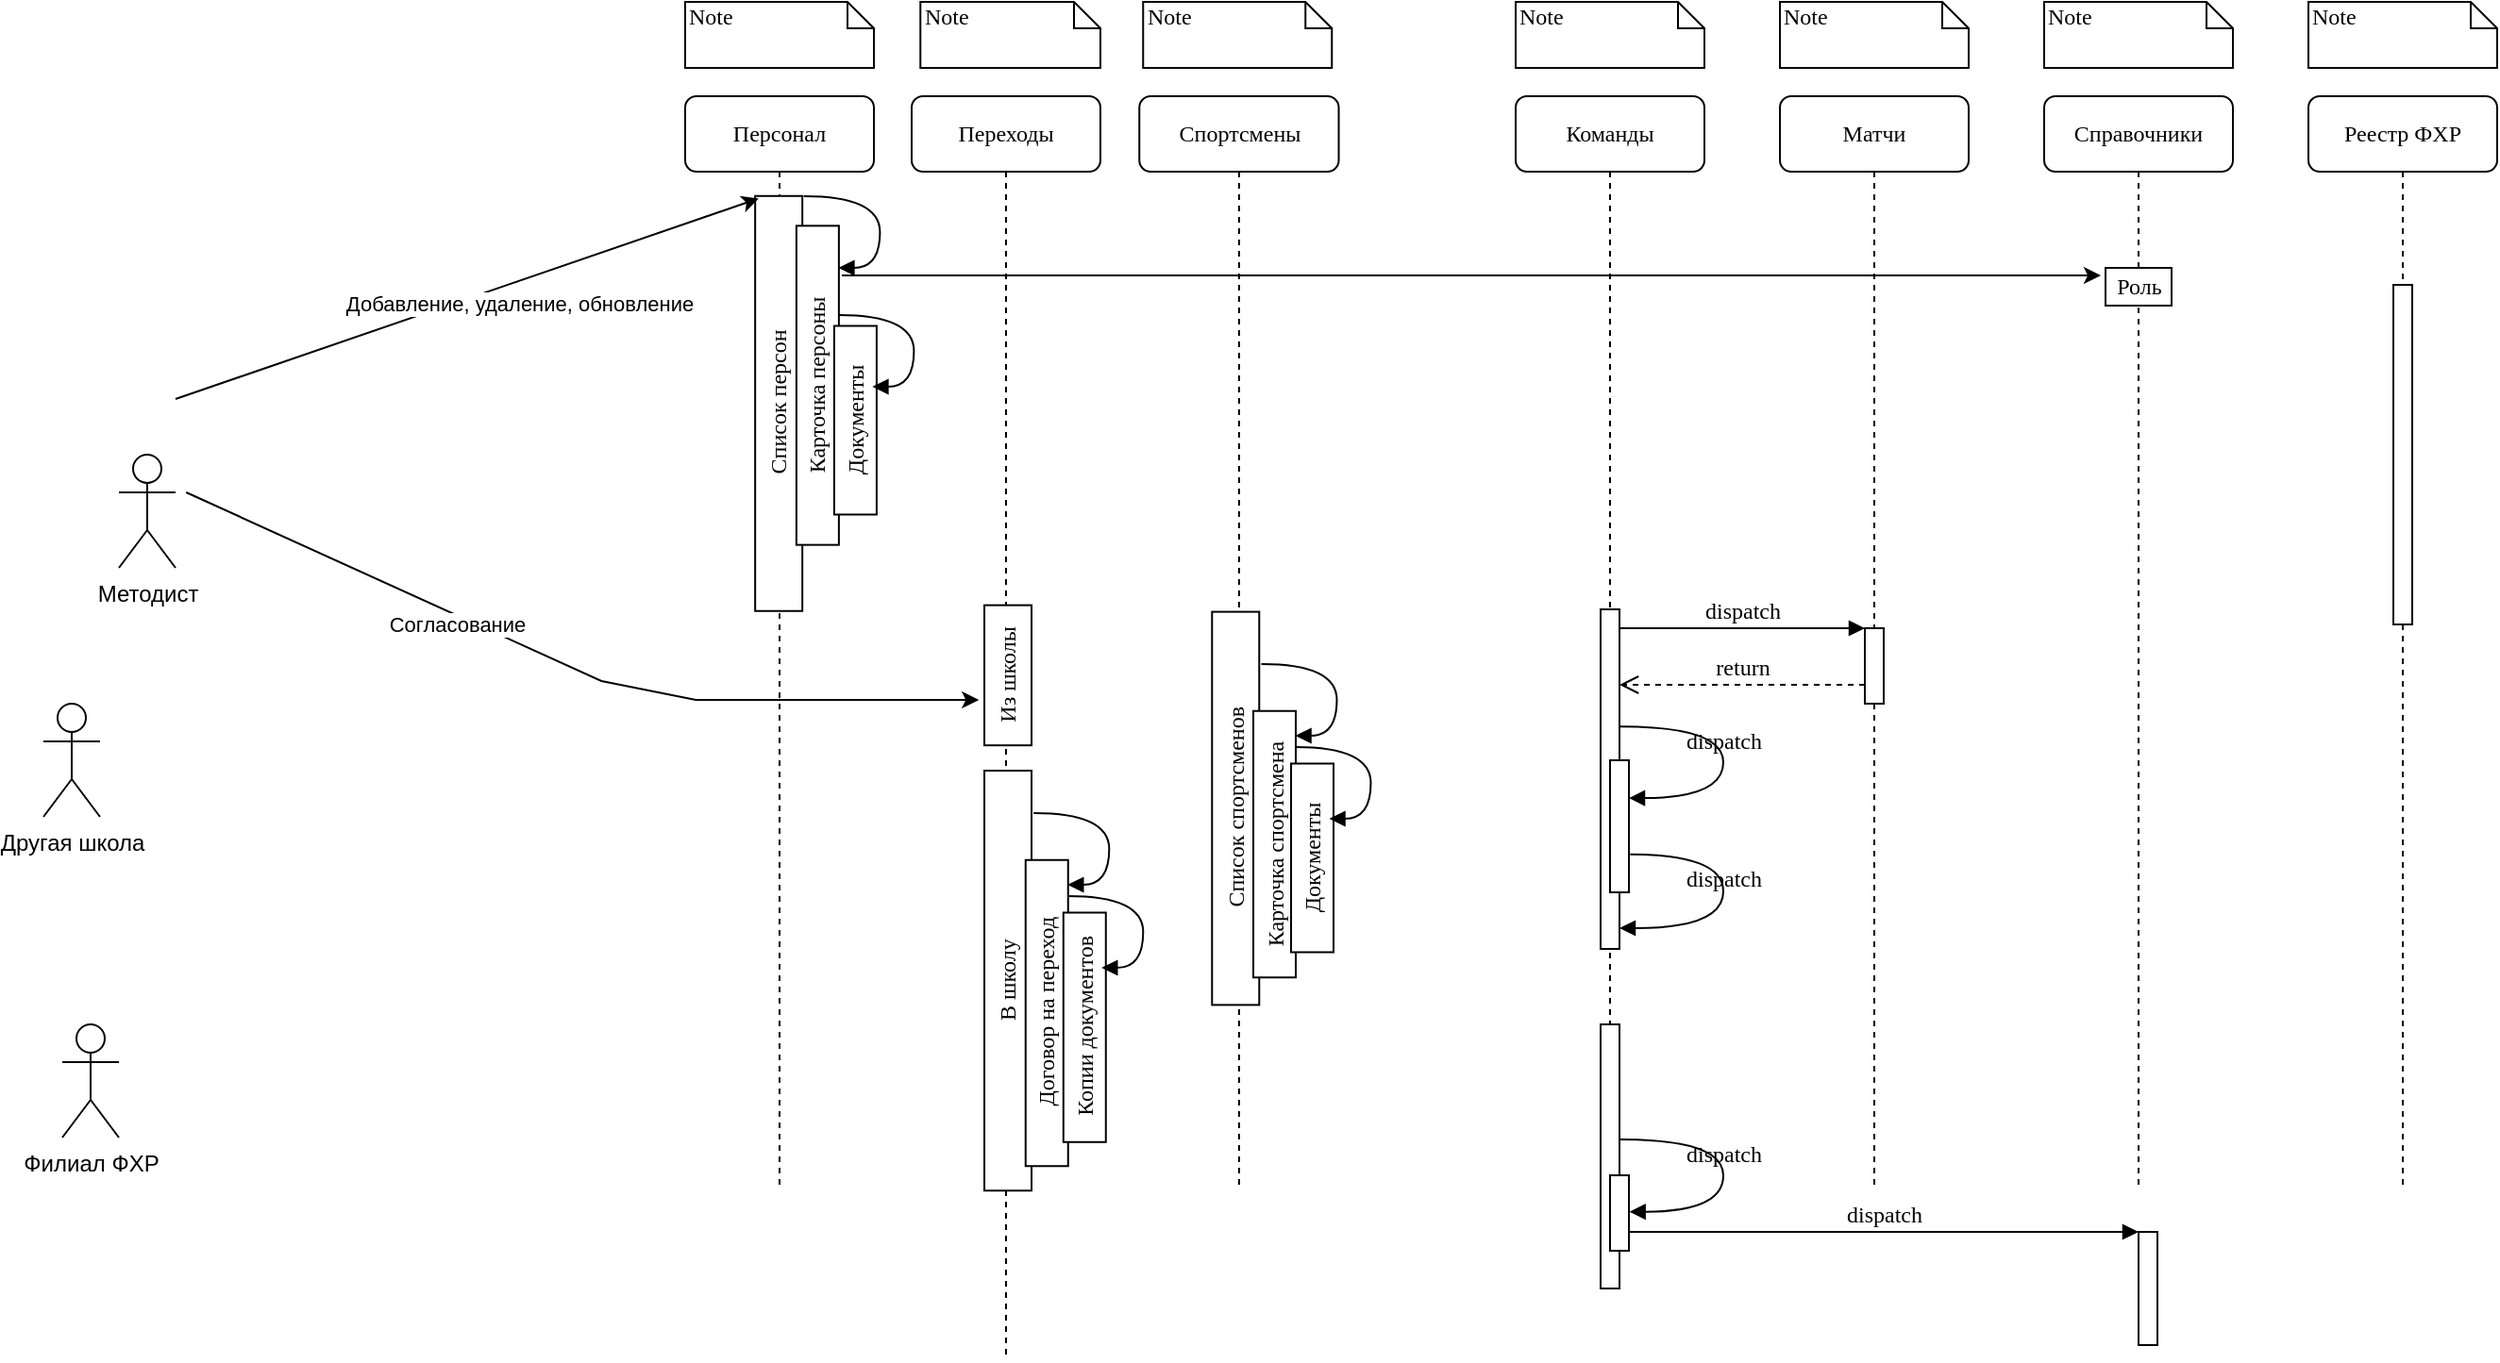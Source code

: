 <mxfile version="22.0.1" type="github">
  <diagram name="Page-1" id="13e1069c-82ec-6db2-03f1-153e76fe0fe0">
    <mxGraphModel dx="2134" dy="734" grid="1" gridSize="10" guides="1" tooltips="1" connect="1" arrows="1" fold="1" page="1" pageScale="1" pageWidth="1100" pageHeight="850" background="none" math="0" shadow="0">
      <root>
        <mxCell id="0" />
        <mxCell id="1" parent="0" />
        <mxCell id="7baba1c4bc27f4b0-4" value="Команды" style="shape=umlLifeline;perimeter=lifelinePerimeter;whiteSpace=wrap;html=1;container=1;collapsible=0;recursiveResize=0;outlineConnect=0;rounded=1;shadow=0;comic=0;labelBackgroundColor=none;strokeWidth=1;fontFamily=Verdana;fontSize=12;align=center;" parent="1" vertex="1">
          <mxGeometry x="540" y="80" width="100" height="580" as="geometry" />
        </mxCell>
        <mxCell id="7baba1c4bc27f4b0-5" value="Матчи" style="shape=umlLifeline;perimeter=lifelinePerimeter;whiteSpace=wrap;html=1;container=1;collapsible=0;recursiveResize=0;outlineConnect=0;rounded=1;shadow=0;comic=0;labelBackgroundColor=none;strokeWidth=1;fontFamily=Verdana;fontSize=12;align=center;" parent="1" vertex="1">
          <mxGeometry x="680" y="80" width="100" height="580" as="geometry" />
        </mxCell>
        <mxCell id="7baba1c4bc27f4b0-6" value="Справочники" style="shape=umlLifeline;perimeter=lifelinePerimeter;whiteSpace=wrap;html=1;container=1;collapsible=0;recursiveResize=0;outlineConnect=0;rounded=1;shadow=0;comic=0;labelBackgroundColor=none;strokeWidth=1;fontFamily=Verdana;fontSize=12;align=center;" parent="1" vertex="1">
          <mxGeometry x="820" y="80" width="100" height="580" as="geometry" />
        </mxCell>
        <mxCell id="9SHDzmh_qrSMF86yC2MF-11" value="Роль" style="html=1;points=[];perimeter=orthogonalPerimeter;rounded=0;shadow=0;comic=0;labelBackgroundColor=none;strokeWidth=1;fontFamily=Verdana;fontSize=12;align=center;" vertex="1" parent="7baba1c4bc27f4b0-6">
          <mxGeometry x="32.5" y="91" width="35" height="20" as="geometry" />
        </mxCell>
        <mxCell id="7baba1c4bc27f4b0-7" value="Реестр ФХР" style="shape=umlLifeline;perimeter=lifelinePerimeter;whiteSpace=wrap;html=1;container=1;collapsible=0;recursiveResize=0;outlineConnect=0;rounded=1;shadow=0;comic=0;labelBackgroundColor=none;strokeWidth=1;fontFamily=Verdana;fontSize=12;align=center;" parent="1" vertex="1">
          <mxGeometry x="960" y="80" width="100" height="580" as="geometry" />
        </mxCell>
        <mxCell id="7baba1c4bc27f4b0-25" value="" style="html=1;points=[];perimeter=orthogonalPerimeter;rounded=0;shadow=0;comic=0;labelBackgroundColor=none;strokeColor=#000000;strokeWidth=1;fillColor=#FFFFFF;fontFamily=Verdana;fontSize=12;fontColor=#000000;align=center;" parent="7baba1c4bc27f4b0-7" vertex="1">
          <mxGeometry x="45" y="100" width="10" height="180" as="geometry" />
        </mxCell>
        <mxCell id="7baba1c4bc27f4b0-8" value="Персонал" style="shape=umlLifeline;perimeter=lifelinePerimeter;whiteSpace=wrap;html=1;container=1;collapsible=0;recursiveResize=0;outlineConnect=0;rounded=1;shadow=0;comic=0;labelBackgroundColor=none;strokeWidth=1;fontFamily=Verdana;fontSize=12;align=center;" parent="1" vertex="1">
          <mxGeometry x="100" y="80" width="100" height="580" as="geometry" />
        </mxCell>
        <mxCell id="9SHDzmh_qrSMF86yC2MF-28" value="&lt;div style=&quot;direction: ltr;&quot;&gt;&lt;span style=&quot;background-color: initial;&quot;&gt;Список персон&lt;/span&gt;&lt;/div&gt;" style="html=1;points=[];perimeter=orthogonalPerimeter;rounded=0;shadow=0;comic=0;labelBackgroundColor=none;strokeWidth=1;fontFamily=Verdana;fontSize=12;align=center;direction=west;rotation=-90;" vertex="1" parent="7baba1c4bc27f4b0-8">
          <mxGeometry x="-60.41" y="150.38" width="219.99" height="25" as="geometry" />
        </mxCell>
        <mxCell id="9SHDzmh_qrSMF86yC2MF-29" value="&lt;div style=&quot;direction: ltr;&quot;&gt;&lt;span style=&quot;background-color: initial;&quot;&gt;Карточка персоны&lt;/span&gt;&lt;/div&gt;" style="html=1;points=[];perimeter=orthogonalPerimeter;rounded=0;shadow=0;comic=0;labelBackgroundColor=none;strokeWidth=1;fontFamily=Verdana;fontSize=12;align=center;direction=west;rotation=-90;" vertex="1" parent="7baba1c4bc27f4b0-8">
          <mxGeometry x="-14.38" y="142.01" width="169.14" height="22.5" as="geometry" />
        </mxCell>
        <mxCell id="9SHDzmh_qrSMF86yC2MF-30" value="&lt;div style=&quot;direction: ltr;&quot;&gt;&lt;span style=&quot;background-color: initial;&quot;&gt;Документы&lt;/span&gt;&lt;/div&gt;" style="html=1;points=[];perimeter=orthogonalPerimeter;rounded=0;shadow=0;comic=0;labelBackgroundColor=none;strokeWidth=1;fontFamily=Verdana;fontSize=12;align=center;direction=west;rotation=-90;" vertex="1" parent="7baba1c4bc27f4b0-8">
          <mxGeometry x="40.2" y="160.5" width="100" height="22.5" as="geometry" />
        </mxCell>
        <mxCell id="9SHDzmh_qrSMF86yC2MF-31" value="" style="html=1;verticalAlign=bottom;endArrow=block;labelBackgroundColor=none;fontFamily=Verdana;fontSize=12;elbow=vertical;edgeStyle=orthogonalEdgeStyle;curved=1;" edge="1" parent="7baba1c4bc27f4b0-8">
          <mxGeometry relative="1" as="geometry">
            <mxPoint x="62.82" y="53" as="sourcePoint" />
            <mxPoint x="81.2" y="91" as="targetPoint" />
            <Array as="points">
              <mxPoint x="103.2" y="53" />
              <mxPoint x="103.2" y="91" />
            </Array>
          </mxGeometry>
        </mxCell>
        <mxCell id="9SHDzmh_qrSMF86yC2MF-32" value="" style="html=1;verticalAlign=bottom;endArrow=block;labelBackgroundColor=none;fontFamily=Verdana;fontSize=12;elbow=vertical;edgeStyle=orthogonalEdgeStyle;curved=1;" edge="1" parent="7baba1c4bc27f4b0-8">
          <mxGeometry relative="1" as="geometry">
            <mxPoint x="81.2" y="116" as="sourcePoint" />
            <mxPoint x="99.2" y="154" as="targetPoint" />
            <Array as="points">
              <mxPoint x="121.2" y="116" />
              <mxPoint x="121.2" y="154" />
            </Array>
          </mxGeometry>
        </mxCell>
        <mxCell id="7baba1c4bc27f4b0-16" value="" style="html=1;points=[];perimeter=orthogonalPerimeter;rounded=0;shadow=0;comic=0;labelBackgroundColor=none;strokeWidth=1;fontFamily=Verdana;fontSize=12;align=center;" parent="1" vertex="1">
          <mxGeometry x="585" y="352" width="10" height="180" as="geometry" />
        </mxCell>
        <mxCell id="7baba1c4bc27f4b0-19" value="" style="html=1;points=[];perimeter=orthogonalPerimeter;rounded=0;shadow=0;comic=0;labelBackgroundColor=none;strokeWidth=1;fontFamily=Verdana;fontSize=12;align=center;" parent="1" vertex="1">
          <mxGeometry x="725" y="362" width="10" height="40" as="geometry" />
        </mxCell>
        <mxCell id="7baba1c4bc27f4b0-20" value="dispatch" style="html=1;verticalAlign=bottom;endArrow=block;entryX=0;entryY=0;labelBackgroundColor=none;fontFamily=Verdana;fontSize=12;edgeStyle=elbowEdgeStyle;elbow=vertical;" parent="1" source="7baba1c4bc27f4b0-16" target="7baba1c4bc27f4b0-19" edge="1">
          <mxGeometry relative="1" as="geometry">
            <mxPoint x="650" y="362" as="sourcePoint" />
          </mxGeometry>
        </mxCell>
        <mxCell id="7baba1c4bc27f4b0-21" value="return" style="html=1;verticalAlign=bottom;endArrow=open;dashed=1;endSize=8;labelBackgroundColor=none;fontFamily=Verdana;fontSize=12;edgeStyle=elbowEdgeStyle;elbow=vertical;" parent="1" source="7baba1c4bc27f4b0-19" target="7baba1c4bc27f4b0-16" edge="1">
          <mxGeometry relative="1" as="geometry">
            <mxPoint x="650" y="438" as="targetPoint" />
            <Array as="points">
              <mxPoint x="670" y="392" />
              <mxPoint x="700" y="392" />
            </Array>
          </mxGeometry>
        </mxCell>
        <mxCell id="7baba1c4bc27f4b0-22" value="" style="html=1;points=[];perimeter=orthogonalPerimeter;rounded=0;shadow=0;comic=0;labelBackgroundColor=none;strokeWidth=1;fontFamily=Verdana;fontSize=12;align=center;" parent="1" vertex="1">
          <mxGeometry x="585" y="572" width="10" height="140" as="geometry" />
        </mxCell>
        <mxCell id="7baba1c4bc27f4b0-28" value="" style="html=1;points=[];perimeter=orthogonalPerimeter;rounded=0;shadow=0;comic=0;labelBackgroundColor=none;strokeWidth=1;fontFamily=Verdana;fontSize=12;align=center;" parent="1" vertex="1">
          <mxGeometry x="870" y="682" width="10" height="60" as="geometry" />
        </mxCell>
        <mxCell id="7baba1c4bc27f4b0-29" value="dispatch" style="html=1;verticalAlign=bottom;endArrow=block;entryX=0;entryY=0;labelBackgroundColor=none;fontFamily=Verdana;fontSize=12;edgeStyle=elbowEdgeStyle;elbow=vertical;" parent="1" source="7baba1c4bc27f4b0-37" target="7baba1c4bc27f4b0-28" edge="1">
          <mxGeometry relative="1" as="geometry">
            <mxPoint x="800" y="682" as="sourcePoint" />
          </mxGeometry>
        </mxCell>
        <mxCell id="7baba1c4bc27f4b0-34" value="" style="html=1;points=[];perimeter=orthogonalPerimeter;rounded=0;shadow=0;comic=0;labelBackgroundColor=none;strokeWidth=1;fontFamily=Verdana;fontSize=12;align=center;" parent="1" vertex="1">
          <mxGeometry x="590" y="432" width="10" height="70" as="geometry" />
        </mxCell>
        <mxCell id="7baba1c4bc27f4b0-35" value="dispatch" style="html=1;verticalAlign=bottom;endArrow=block;labelBackgroundColor=none;fontFamily=Verdana;fontSize=12;elbow=vertical;edgeStyle=orthogonalEdgeStyle;curved=1;entryX=1;entryY=0.286;entryPerimeter=0;exitX=1.038;exitY=0.345;exitPerimeter=0;" parent="1" source="7baba1c4bc27f4b0-16" target="7baba1c4bc27f4b0-34" edge="1">
          <mxGeometry relative="1" as="geometry">
            <mxPoint x="465" y="362" as="sourcePoint" />
            <mxPoint x="595" y="362" as="targetPoint" />
            <Array as="points">
              <mxPoint x="650" y="414" />
              <mxPoint x="650" y="452" />
            </Array>
          </mxGeometry>
        </mxCell>
        <mxCell id="7baba1c4bc27f4b0-36" value="dispatch" style="html=1;verticalAlign=bottom;endArrow=block;labelBackgroundColor=none;fontFamily=Verdana;fontSize=12;elbow=vertical;edgeStyle=orthogonalEdgeStyle;curved=1;exitX=1.066;exitY=0.713;exitPerimeter=0;" parent="1" source="7baba1c4bc27f4b0-34" edge="1">
          <mxGeometry relative="1" as="geometry">
            <mxPoint x="610.333" y="482" as="sourcePoint" />
            <mxPoint x="595" y="521" as="targetPoint" />
            <Array as="points">
              <mxPoint x="650" y="482" />
              <mxPoint x="650" y="521" />
            </Array>
          </mxGeometry>
        </mxCell>
        <mxCell id="7baba1c4bc27f4b0-37" value="" style="html=1;points=[];perimeter=orthogonalPerimeter;rounded=0;shadow=0;comic=0;labelBackgroundColor=none;strokeWidth=1;fontFamily=Verdana;fontSize=12;align=center;" parent="1" vertex="1">
          <mxGeometry x="590" y="652" width="10" height="40" as="geometry" />
        </mxCell>
        <mxCell id="7baba1c4bc27f4b0-39" value="dispatch" style="html=1;verticalAlign=bottom;endArrow=block;labelBackgroundColor=none;fontFamily=Verdana;fontSize=12;elbow=vertical;edgeStyle=orthogonalEdgeStyle;curved=1;entryX=1;entryY=0.286;entryPerimeter=0;exitX=1.038;exitY=0.345;exitPerimeter=0;" parent="1" edge="1">
          <mxGeometry relative="1" as="geometry">
            <mxPoint x="595.333" y="633" as="sourcePoint" />
            <mxPoint x="600.333" y="671.333" as="targetPoint" />
            <Array as="points">
              <mxPoint x="650" y="633" />
              <mxPoint x="650" y="671" />
            </Array>
          </mxGeometry>
        </mxCell>
        <mxCell id="7baba1c4bc27f4b0-40" value="Note" style="shape=note;whiteSpace=wrap;html=1;size=14;verticalAlign=top;align=left;spacingTop=-6;rounded=0;shadow=0;comic=0;labelBackgroundColor=none;strokeWidth=1;fontFamily=Verdana;fontSize=12" parent="1" vertex="1">
          <mxGeometry x="100" y="30" width="100" height="35" as="geometry" />
        </mxCell>
        <mxCell id="7baba1c4bc27f4b0-43" value="Note" style="shape=note;whiteSpace=wrap;html=1;size=14;verticalAlign=top;align=left;spacingTop=-6;rounded=0;shadow=0;comic=0;labelBackgroundColor=none;strokeWidth=1;fontFamily=Verdana;fontSize=12" parent="1" vertex="1">
          <mxGeometry x="540" y="30" width="100" height="35" as="geometry" />
        </mxCell>
        <mxCell id="7baba1c4bc27f4b0-44" value="Note" style="shape=note;whiteSpace=wrap;html=1;size=14;verticalAlign=top;align=left;spacingTop=-6;rounded=0;shadow=0;comic=0;labelBackgroundColor=none;strokeWidth=1;fontFamily=Verdana;fontSize=12" parent="1" vertex="1">
          <mxGeometry x="680" y="30" width="100" height="35" as="geometry" />
        </mxCell>
        <mxCell id="7baba1c4bc27f4b0-45" value="Note" style="shape=note;whiteSpace=wrap;html=1;size=14;verticalAlign=top;align=left;spacingTop=-6;rounded=0;shadow=0;comic=0;labelBackgroundColor=none;strokeWidth=1;fontFamily=Verdana;fontSize=12" parent="1" vertex="1">
          <mxGeometry x="820" y="30" width="100" height="35" as="geometry" />
        </mxCell>
        <mxCell id="7baba1c4bc27f4b0-46" value="Note" style="shape=note;whiteSpace=wrap;html=1;size=14;verticalAlign=top;align=left;spacingTop=-6;rounded=0;shadow=0;comic=0;labelBackgroundColor=none;strokeWidth=1;fontFamily=Verdana;fontSize=12" parent="1" vertex="1">
          <mxGeometry x="960" y="30" width="100" height="35" as="geometry" />
        </mxCell>
        <mxCell id="9SHDzmh_qrSMF86yC2MF-1" value="Методист&lt;br&gt;" style="shape=umlActor;verticalLabelPosition=bottom;verticalAlign=top;html=1;outlineConnect=0;" vertex="1" parent="1">
          <mxGeometry x="-200" y="270" width="30" height="60" as="geometry" />
        </mxCell>
        <mxCell id="9SHDzmh_qrSMF86yC2MF-2" value="Другая школа&lt;br&gt;" style="shape=umlActor;verticalLabelPosition=bottom;verticalAlign=top;html=1;outlineConnect=0;" vertex="1" parent="1">
          <mxGeometry x="-240" y="402" width="30" height="60" as="geometry" />
        </mxCell>
        <mxCell id="9SHDzmh_qrSMF86yC2MF-3" value="Филиал ФХР" style="shape=umlActor;verticalLabelPosition=bottom;verticalAlign=top;html=1;outlineConnect=0;" vertex="1" parent="1">
          <mxGeometry x="-230" y="572" width="30" height="60" as="geometry" />
        </mxCell>
        <mxCell id="9SHDzmh_qrSMF86yC2MF-10" value="" style="endArrow=classic;html=1;rounded=0;entryX=-0.071;entryY=0.2;entryDx=0;entryDy=0;entryPerimeter=0;" edge="1" parent="1" target="9SHDzmh_qrSMF86yC2MF-11">
          <mxGeometry width="50" height="50" relative="1" as="geometry">
            <mxPoint x="183" y="175" as="sourcePoint" />
            <mxPoint x="843" y="175" as="targetPoint" />
            <Array as="points">
              <mxPoint x="377" y="175" />
            </Array>
          </mxGeometry>
        </mxCell>
        <mxCell id="9SHDzmh_qrSMF86yC2MF-5" value="" style="endArrow=classic;html=1;rounded=0;entryX=0.006;entryY=0.923;entryDx=0;entryDy=0;entryPerimeter=0;" edge="1" parent="1" target="9SHDzmh_qrSMF86yC2MF-28">
          <mxGeometry width="50" height="50" relative="1" as="geometry">
            <mxPoint x="-170" y="240.5" as="sourcePoint" />
            <mxPoint x="130" y="134.71" as="targetPoint" />
          </mxGeometry>
        </mxCell>
        <mxCell id="9SHDzmh_qrSMF86yC2MF-6" value="Добавление, удаление, обновление" style="edgeLabel;html=1;align=center;verticalAlign=middle;resizable=0;points=[];" vertex="1" connectable="0" parent="9SHDzmh_qrSMF86yC2MF-5">
          <mxGeometry x="-0.572" y="1" relative="1" as="geometry">
            <mxPoint x="116" y="-27" as="offset" />
          </mxGeometry>
        </mxCell>
        <mxCell id="9SHDzmh_qrSMF86yC2MF-38" value="" style="group" vertex="1" connectable="0" parent="1">
          <mxGeometry x="340.63" y="30" width="122.63" height="630" as="geometry" />
        </mxCell>
        <mxCell id="9SHDzmh_qrSMF86yC2MF-39" value="Спортсмены" style="shape=umlLifeline;perimeter=lifelinePerimeter;whiteSpace=wrap;html=1;container=1;collapsible=0;recursiveResize=0;outlineConnect=0;rounded=1;shadow=0;comic=0;labelBackgroundColor=none;strokeWidth=1;fontFamily=Verdana;fontSize=12;align=center;" vertex="1" parent="9SHDzmh_qrSMF86yC2MF-38">
          <mxGeometry y="50" width="105.63" height="580" as="geometry" />
        </mxCell>
        <mxCell id="9SHDzmh_qrSMF86yC2MF-40" value="&lt;div style=&quot;direction: ltr;&quot;&gt;&lt;span style=&quot;background-color: initial;&quot;&gt;Список спортсменов&lt;/span&gt;&lt;/div&gt;" style="html=1;points=[];perimeter=orthogonalPerimeter;rounded=0;shadow=0;comic=0;labelBackgroundColor=none;strokeWidth=1;fontFamily=Verdana;fontSize=12;align=center;direction=west;rotation=-90;" vertex="1" parent="9SHDzmh_qrSMF86yC2MF-39">
          <mxGeometry x="-53.19" y="365" width="208.4" height="25" as="geometry" />
        </mxCell>
        <mxCell id="9SHDzmh_qrSMF86yC2MF-43" value="&lt;div style=&quot;direction: ltr;&quot;&gt;&lt;span style=&quot;background-color: initial;&quot;&gt;Карточка спортсмена&lt;/span&gt;&lt;/div&gt;" style="html=1;points=[];perimeter=orthogonalPerimeter;rounded=0;shadow=0;comic=0;labelBackgroundColor=none;strokeWidth=1;fontFamily=Verdana;fontSize=12;align=center;direction=west;rotation=-90;" vertex="1" parent="9SHDzmh_qrSMF86yC2MF-39">
          <mxGeometry x="1" y="385.25" width="141.25" height="22.5" as="geometry" />
        </mxCell>
        <mxCell id="9SHDzmh_qrSMF86yC2MF-45" value="&lt;div style=&quot;direction: ltr;&quot;&gt;&lt;span style=&quot;background-color: initial;&quot;&gt;Документы&lt;/span&gt;&lt;/div&gt;" style="html=1;points=[];perimeter=orthogonalPerimeter;rounded=0;shadow=0;comic=0;labelBackgroundColor=none;strokeWidth=1;fontFamily=Verdana;fontSize=12;align=center;direction=west;rotation=-90;" vertex="1" parent="9SHDzmh_qrSMF86yC2MF-38">
          <mxGeometry x="41.63" y="442.5" width="100" height="22.5" as="geometry" />
        </mxCell>
        <mxCell id="9SHDzmh_qrSMF86yC2MF-46" value="" style="html=1;verticalAlign=bottom;endArrow=block;labelBackgroundColor=none;fontFamily=Verdana;fontSize=12;elbow=vertical;edgeStyle=orthogonalEdgeStyle;curved=1;" edge="1" parent="9SHDzmh_qrSMF86yC2MF-38">
          <mxGeometry relative="1" as="geometry">
            <mxPoint x="64.63" y="351" as="sourcePoint" />
            <mxPoint x="82.63" y="389" as="targetPoint" />
            <Array as="points">
              <mxPoint x="104.63" y="351" />
              <mxPoint x="104.63" y="389" />
            </Array>
          </mxGeometry>
        </mxCell>
        <mxCell id="9SHDzmh_qrSMF86yC2MF-47" value="" style="html=1;verticalAlign=bottom;endArrow=block;labelBackgroundColor=none;fontFamily=Verdana;fontSize=12;elbow=vertical;edgeStyle=orthogonalEdgeStyle;curved=1;" edge="1" parent="9SHDzmh_qrSMF86yC2MF-38">
          <mxGeometry relative="1" as="geometry">
            <mxPoint x="82.63" y="395" as="sourcePoint" />
            <mxPoint x="100.63" y="433" as="targetPoint" />
            <Array as="points">
              <mxPoint x="122.63" y="395" />
              <mxPoint x="122.63" y="433" />
            </Array>
          </mxGeometry>
        </mxCell>
        <mxCell id="9SHDzmh_qrSMF86yC2MF-44" value="Note" style="shape=note;whiteSpace=wrap;html=1;size=14;verticalAlign=top;align=left;spacingTop=-6;rounded=0;shadow=0;comic=0;labelBackgroundColor=none;strokeWidth=1;fontFamily=Verdana;fontSize=12" vertex="1" parent="1">
          <mxGeometry x="342.63" y="30" width="100" height="35" as="geometry" />
        </mxCell>
        <mxCell id="7baba1c4bc27f4b0-2" value="Переходы" style="shape=umlLifeline;perimeter=lifelinePerimeter;whiteSpace=wrap;html=1;container=1;collapsible=0;recursiveResize=0;outlineConnect=0;rounded=1;shadow=0;comic=0;labelBackgroundColor=none;strokeWidth=1;fontFamily=Verdana;fontSize=12;align=center;" parent="1" vertex="1">
          <mxGeometry x="220" y="80" width="100" height="670" as="geometry" />
        </mxCell>
        <mxCell id="7baba1c4bc27f4b0-10" value="&lt;div style=&quot;direction: ltr;&quot;&gt;&lt;span style=&quot;background-color: initial;&quot;&gt;В школу&lt;/span&gt;&lt;/div&gt;" style="html=1;points=[];perimeter=orthogonalPerimeter;rounded=0;shadow=0;comic=0;labelBackgroundColor=none;strokeWidth=1;fontFamily=Verdana;fontSize=12;align=center;direction=west;rotation=-90;" parent="7baba1c4bc27f4b0-2" vertex="1">
          <mxGeometry x="-60.29" y="456.32" width="222.61" height="25" as="geometry" />
        </mxCell>
        <mxCell id="9SHDzmh_qrSMF86yC2MF-8" value="" style="endArrow=classic;html=1;rounded=0;" edge="1" parent="7baba1c4bc27f4b0-2">
          <mxGeometry width="50" height="50" relative="1" as="geometry">
            <mxPoint x="-384.37" y="210" as="sourcePoint" />
            <mxPoint x="35.63" y="320" as="targetPoint" />
            <Array as="points">
              <mxPoint x="-164.37" y="310" />
              <mxPoint x="-114.37" y="320" />
            </Array>
          </mxGeometry>
        </mxCell>
        <mxCell id="9SHDzmh_qrSMF86yC2MF-9" value="Согласование" style="edgeLabel;html=1;align=center;verticalAlign=middle;resizable=0;points=[];" vertex="1" connectable="0" parent="9SHDzmh_qrSMF86yC2MF-8">
          <mxGeometry x="-0.572" y="1" relative="1" as="geometry">
            <mxPoint x="57" y="32" as="offset" />
          </mxGeometry>
        </mxCell>
        <mxCell id="9SHDzmh_qrSMF86yC2MF-18" value="&lt;div style=&quot;direction: ltr;&quot;&gt;&lt;span style=&quot;background-color: initial;&quot;&gt;Договор на переход&lt;/span&gt;&lt;/div&gt;" style="html=1;points=[];perimeter=orthogonalPerimeter;rounded=0;shadow=0;comic=0;labelBackgroundColor=none;strokeWidth=1;fontFamily=Verdana;fontSize=12;align=center;direction=west;rotation=-90;" vertex="1" parent="7baba1c4bc27f4b0-2">
          <mxGeometry x="-9.5" y="474.75" width="162.25" height="22.5" as="geometry" />
        </mxCell>
        <mxCell id="9SHDzmh_qrSMF86yC2MF-48" value="&lt;div style=&quot;direction: ltr;&quot;&gt;&lt;span style=&quot;background-color: initial;&quot;&gt;Из школы&lt;/span&gt;&lt;/div&gt;" style="html=1;points=[];perimeter=orthogonalPerimeter;rounded=0;shadow=0;comic=0;labelBackgroundColor=none;strokeWidth=1;fontFamily=Verdana;fontSize=12;align=center;direction=west;rotation=-90;" vertex="1" parent="7baba1c4bc27f4b0-2">
          <mxGeometry x="13.87" y="294.45" width="74.28" height="25" as="geometry" />
        </mxCell>
        <mxCell id="7baba1c4bc27f4b0-41" value="Note" style="shape=note;whiteSpace=wrap;html=1;size=14;verticalAlign=top;align=left;spacingTop=-6;rounded=0;shadow=0;comic=0;labelBackgroundColor=none;strokeWidth=1;fontFamily=Verdana;fontSize=12" parent="1" vertex="1">
          <mxGeometry x="224.63" y="30" width="95.37" height="35" as="geometry" />
        </mxCell>
        <mxCell id="9SHDzmh_qrSMF86yC2MF-20" value="&lt;div style=&quot;direction: ltr;&quot;&gt;&lt;span style=&quot;background-color: initial;&quot;&gt;Копии документов&lt;/span&gt;&lt;/div&gt;" style="html=1;points=[];perimeter=orthogonalPerimeter;rounded=0;shadow=0;comic=0;labelBackgroundColor=none;strokeWidth=1;fontFamily=Verdana;fontSize=12;align=center;direction=west;rotation=-90;" vertex="1" parent="1">
          <mxGeometry x="250.82" y="562.32" width="121.63" height="22.5" as="geometry" />
        </mxCell>
        <mxCell id="9SHDzmh_qrSMF86yC2MF-26" value="" style="html=1;verticalAlign=bottom;endArrow=block;labelBackgroundColor=none;fontFamily=Verdana;fontSize=12;elbow=vertical;edgeStyle=orthogonalEdgeStyle;curved=1;" edge="1" parent="1">
          <mxGeometry relative="1" as="geometry">
            <mxPoint x="284.63" y="460" as="sourcePoint" />
            <mxPoint x="302.63" y="498" as="targetPoint" />
            <Array as="points">
              <mxPoint x="324.63" y="460" />
              <mxPoint x="324.63" y="498" />
            </Array>
          </mxGeometry>
        </mxCell>
        <mxCell id="9SHDzmh_qrSMF86yC2MF-27" value="" style="html=1;verticalAlign=bottom;endArrow=block;labelBackgroundColor=none;fontFamily=Verdana;fontSize=12;elbow=vertical;edgeStyle=orthogonalEdgeStyle;curved=1;" edge="1" parent="1">
          <mxGeometry relative="1" as="geometry">
            <mxPoint x="302.63" y="504" as="sourcePoint" />
            <mxPoint x="320.63" y="542" as="targetPoint" />
            <Array as="points">
              <mxPoint x="342.63" y="504" />
              <mxPoint x="342.63" y="542" />
            </Array>
          </mxGeometry>
        </mxCell>
      </root>
    </mxGraphModel>
  </diagram>
</mxfile>
